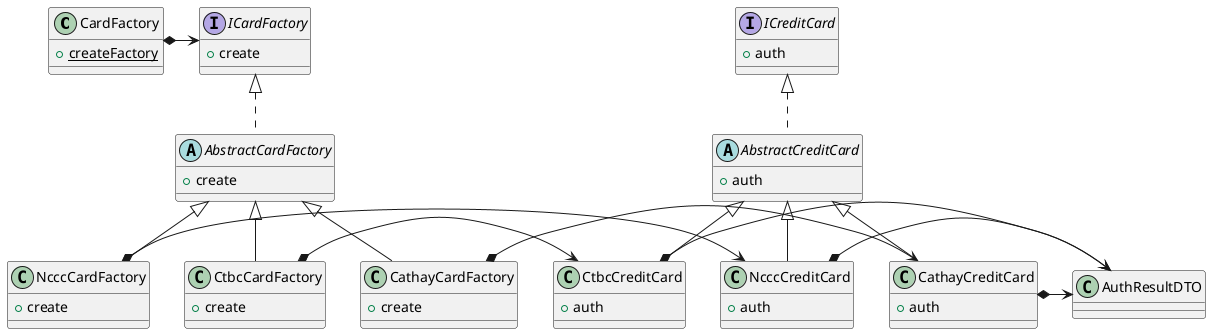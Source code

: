 @startuml

class CardFactory {
    {static}+createFactory
}

interface ICardFactory {
    +create
}

abstract class AbstractCardFactory {
    +create
}

class CathayCardFactory {
    +create
}

class CtbcCardFactory {
    +create
}

class NcccCardFactory {
    +create
}

interface ICreditCard {
    +auth
}

abstract class AbstractCreditCard {
    +auth
}

class CathayCreditCard {
    +auth
}

class CtbcCreditCard {
    +auth
}

class NcccCreditCard {
    +auth
}

class AuthResultDTO {
}

CardFactory *-> ICardFactory
ICardFactory <|.. AbstractCardFactory
AbstractCardFactory <|-- CathayCardFactory
AbstractCardFactory <|-- CtbcCardFactory
AbstractCardFactory <|-- NcccCardFactory
ICreditCard <|.. AbstractCreditCard
AbstractCreditCard <|-- CathayCreditCard
AbstractCreditCard <|-- CtbcCreditCard
AbstractCreditCard <|-- NcccCreditCard
CathayCardFactory *-> CathayCreditCard
CtbcCardFactory *-> CtbcCreditCard
NcccCardFactory *-> NcccCreditCard
CathayCreditCard *-> AuthResultDTO
CtbcCreditCard *-> AuthResultDTO
NcccCreditCard *-> AuthResultDTO

@enduml